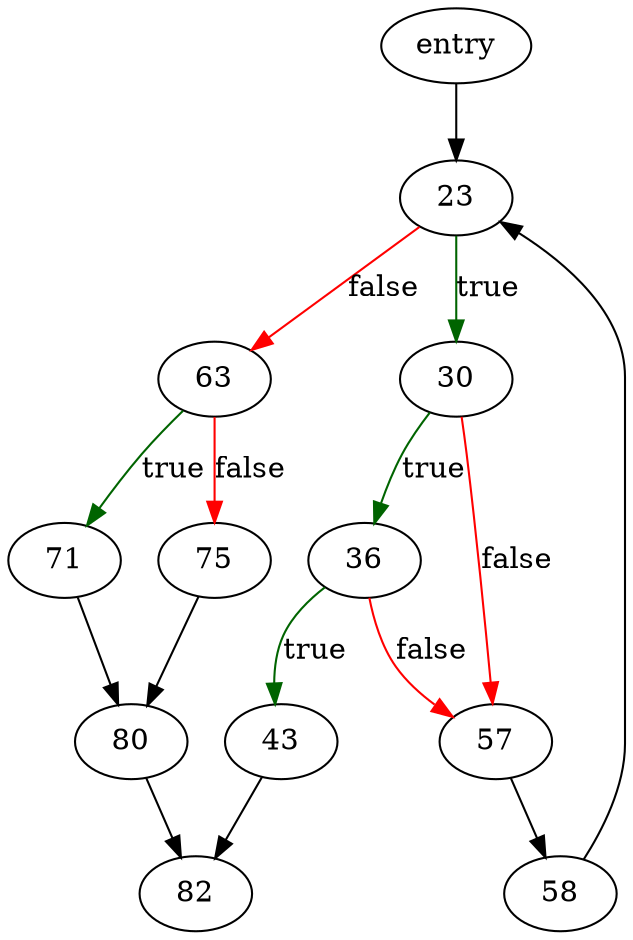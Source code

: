 digraph "sqlite3ExprCodeGetColumn" {
	// Node definitions.
	6 [label=entry];
	23;
	30;
	36;
	43;
	57;
	58;
	63;
	71;
	75;
	80;
	82;

	// Edge definitions.
	6 -> 23;
	23 -> 30 [
		color=darkgreen
		label=true
	];
	23 -> 63 [
		color=red
		label=false
	];
	30 -> 36 [
		color=darkgreen
		label=true
	];
	30 -> 57 [
		color=red
		label=false
	];
	36 -> 43 [
		color=darkgreen
		label=true
	];
	36 -> 57 [
		color=red
		label=false
	];
	43 -> 82;
	57 -> 58;
	58 -> 23;
	63 -> 71 [
		color=darkgreen
		label=true
	];
	63 -> 75 [
		color=red
		label=false
	];
	71 -> 80;
	75 -> 80;
	80 -> 82;
}